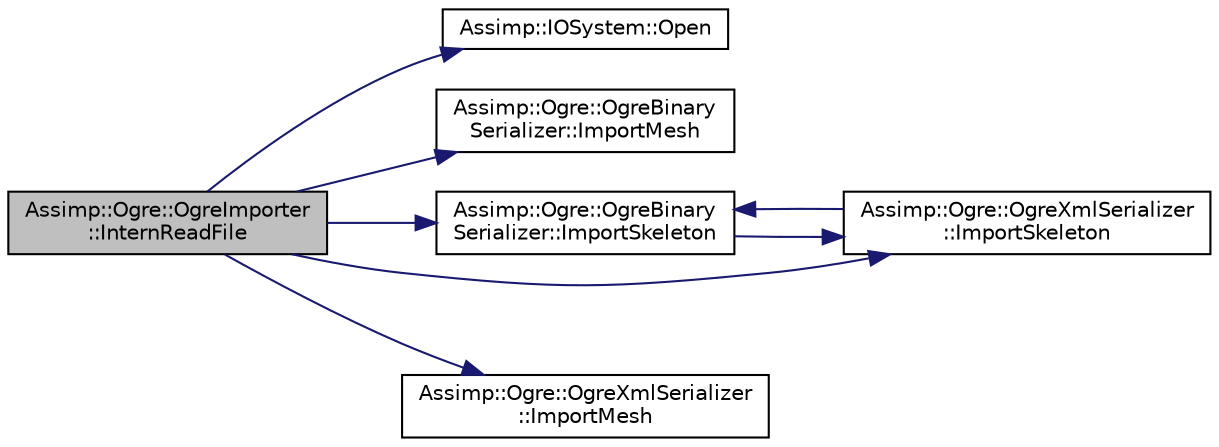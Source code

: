digraph "Assimp::Ogre::OgreImporter::InternReadFile"
{
  edge [fontname="Helvetica",fontsize="10",labelfontname="Helvetica",labelfontsize="10"];
  node [fontname="Helvetica",fontsize="10",shape=record];
  rankdir="LR";
  Node1 [label="Assimp::Ogre::OgreImporter\l::InternReadFile",height=0.2,width=0.4,color="black", fillcolor="grey75", style="filled", fontcolor="black"];
  Node1 -> Node2 [color="midnightblue",fontsize="10",style="solid",fontname="Helvetica"];
  Node2 [label="Assimp::IOSystem::Open",height=0.2,width=0.4,color="black", fillcolor="white", style="filled",URL="$class_assimp_1_1_i_o_system.html#ac512ece3b0701de5682553007a4c0816",tooltip="Open a new file with a given path. "];
  Node1 -> Node3 [color="midnightblue",fontsize="10",style="solid",fontname="Helvetica"];
  Node3 [label="Assimp::Ogre::OgreBinary\lSerializer::ImportMesh",height=0.2,width=0.4,color="black", fillcolor="white", style="filled",URL="$class_assimp_1_1_ogre_1_1_ogre_binary_serializer.html#a3b907a23d6f3d316b4e40767ebda4b68",tooltip="Imports mesh and returns the result. "];
  Node1 -> Node4 [color="midnightblue",fontsize="10",style="solid",fontname="Helvetica"];
  Node4 [label="Assimp::Ogre::OgreBinary\lSerializer::ImportSkeleton",height=0.2,width=0.4,color="black", fillcolor="white", style="filled",URL="$class_assimp_1_1_ogre_1_1_ogre_binary_serializer.html#adca42c4976752dc1b146003bd7cea9dd",tooltip="Imports skeleton to mesh into Mesh::skeleton. "];
  Node4 -> Node5 [color="midnightblue",fontsize="10",style="solid",fontname="Helvetica"];
  Node5 [label="Assimp::Ogre::OgreXmlSerializer\l::ImportSkeleton",height=0.2,width=0.4,color="black", fillcolor="white", style="filled",URL="$class_assimp_1_1_ogre_1_1_ogre_xml_serializer.html#a8768129eca3de6502e99beca0ad4f2a1",tooltip="Imports skeleton to mesh. "];
  Node5 -> Node4 [color="midnightblue",fontsize="10",style="solid",fontname="Helvetica"];
  Node1 -> Node6 [color="midnightblue",fontsize="10",style="solid",fontname="Helvetica"];
  Node6 [label="Assimp::Ogre::OgreXmlSerializer\l::ImportMesh",height=0.2,width=0.4,color="black", fillcolor="white", style="filled",URL="$class_assimp_1_1_ogre_1_1_ogre_xml_serializer.html#a7034c4c99eb8db60da952258fe714588",tooltip="Imports mesh and returns the result. "];
  Node1 -> Node5 [color="midnightblue",fontsize="10",style="solid",fontname="Helvetica"];
}
